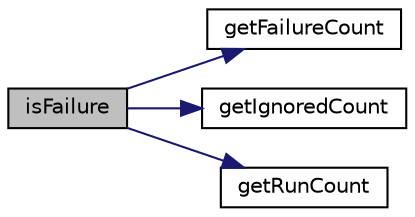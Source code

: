digraph "isFailure"
{
 // LATEX_PDF_SIZE
  edge [fontname="Helvetica",fontsize="10",labelfontname="Helvetica",labelfontsize="10"];
  node [fontname="Helvetica",fontsize="10",shape=record];
  rankdir="LR";
  Node1 [label="isFailure",height=0.2,width=0.4,color="black", fillcolor="grey75", style="filled", fontcolor="black",tooltip=" "];
  Node1 -> Node2 [color="midnightblue",fontsize="10",style="solid",fontname="Helvetica"];
  Node2 [label="getFailureCount",height=0.2,width=0.4,color="black", fillcolor="white", style="filled",URL="$class_test_result.html#a2c0247d18f6b60a766496c64b3be8afb",tooltip=" "];
  Node1 -> Node3 [color="midnightblue",fontsize="10",style="solid",fontname="Helvetica"];
  Node3 [label="getIgnoredCount",height=0.2,width=0.4,color="black", fillcolor="white", style="filled",URL="$class_test_result.html#a77a1c675c3a6a0c3b7d509af278e10bc",tooltip=" "];
  Node1 -> Node4 [color="midnightblue",fontsize="10",style="solid",fontname="Helvetica"];
  Node4 [label="getRunCount",height=0.2,width=0.4,color="black", fillcolor="white", style="filled",URL="$class_test_result.html#a8f07b28dbaf217660df35fab29efbb88",tooltip=" "];
}
